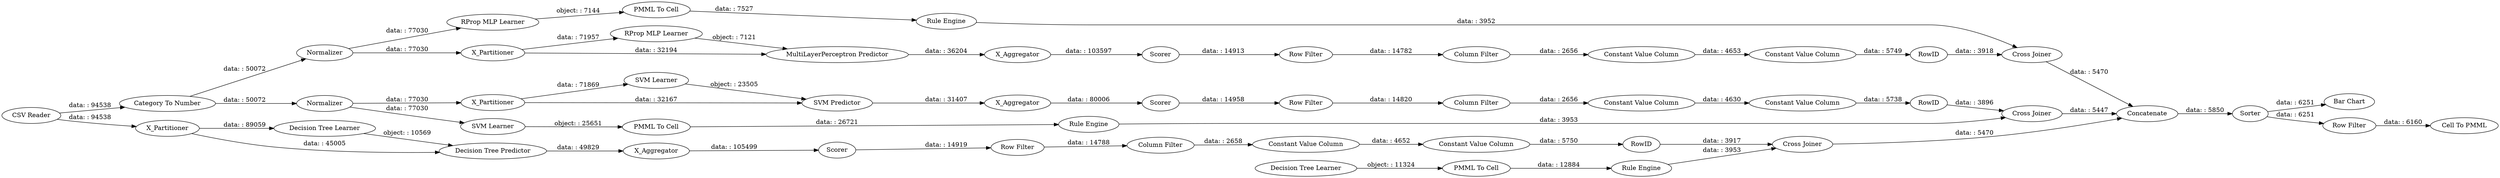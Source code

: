 digraph {
	"3741961649168292735_34" [label="Rule Engine"]
	"7884578633685018814_293" [label=RowID]
	"-8015264909127025766_38" [label="Cross Joiner"]
	"155228281236026550_59" [label="Bar Chart"]
	"2865652293625671281_32" [label="SVM Predictor"]
	"2865652293625671281_40" [label=Normalizer]
	"6605181040401596541_34" [label="PMML To Cell"]
	"-8970878208530158750_293" [label=RowID]
	"155228281236026550_54" [label="Cell To PMML"]
	"155228281236026550_52" [label=Sorter]
	"7884578633685018814_9" [label="Row Filter"]
	"-8015264909127025766_31" [label="RProp MLP Learner"]
	"7884578633685018814_294" [label="Column Filter"]
	"-8417700580483379815_9" [label="Row Filter"]
	"-4411167672653696520_31" [label="Decision Tree Learner"]
	"-8015264909127025766_7" [label=X_Aggregator]
	"-8015264909127025766_2" [label=X_Partitioner]
	"2865652293625671281_31" [label="SVM Learner"]
	"6605181040401596541_35" [label="Rule Engine"]
	"155228281236026550_60" [label=Concatenate]
	"6605181040401596541_33" [label="SVM Learner"]
	"-8970878208530158750_292" [label="Constant Value Column"]
	"-8015264909127025766_39" [label=Normalizer]
	"-4411167672653696520_32" [label="Decision Tree Predictor"]
	"-8417700580483379815_290" [label="Constant Value Column"]
	"2865652293625671281_41" [label=Scorer]
	"-8417700580483379815_292" [label="Constant Value Column"]
	"-8970878208530158750_294" [label="Column Filter"]
	"-8417700580483379815_293" [label=RowID]
	"-4411167672653696520_39" [label=Scorer]
	"2865652293625671281_2" [label=X_Partitioner]
	"-8015264909127025766_32" [label="MultiLayerPerceptron Predictor"]
	"155228281236026550_63" [label="CSV Reader"]
	"3741961649168292735_35" [label="RProp MLP Learner"]
	"7884578633685018814_290" [label="Constant Value Column"]
	"2865652293625671281_39" [label="Cross Joiner"]
	"-4411167672653696520_2" [label=X_Partitioner]
	"-2636597324425518232_33" [label="Decision Tree Learner"]
	"-8970878208530158750_290" [label="Constant Value Column"]
	"155228281236026550_58" [label="Category To Number"]
	"3741961649168292735_22" [label="PMML To Cell"]
	"-2636597324425518232_34" [label="Rule Engine"]
	"-8970878208530158750_9" [label="Row Filter"]
	"7884578633685018814_292" [label="Constant Value Column"]
	"2865652293625671281_7" [label=X_Aggregator]
	"-4411167672653696520_7" [label=X_Aggregator]
	"-4411167672653696520_38" [label="Cross Joiner"]
	"-8417700580483379815_294" [label="Column Filter"]
	"-8015264909127025766_40" [label=Scorer]
	"155228281236026550_53" [label="Row Filter"]
	"-2636597324425518232_28" [label="PMML To Cell"]
	"-8015264909127025766_31" -> "-8015264909127025766_32" [label="object: : 7121"]
	"-4411167672653696520_7" -> "-4411167672653696520_39" [label="data: : 105499"]
	"2865652293625671281_41" -> "-8970878208530158750_9" [label="data: : 14958"]
	"6605181040401596541_35" -> "2865652293625671281_39" [label="data: : 3953"]
	"2865652293625671281_7" -> "2865652293625671281_41" [label="data: : 80006"]
	"-8970878208530158750_292" -> "-8970878208530158750_293" [label="data: : 5738"]
	"155228281236026550_58" -> "2865652293625671281_40" [label="data: : 50072"]
	"155228281236026550_52" -> "155228281236026550_53" [label="data: : 6251"]
	"3741961649168292735_34" -> "-8015264909127025766_38" [label="data: : 3952"]
	"-8015264909127025766_39" -> "3741961649168292735_35" [label="data: : 77030"]
	"-8015264909127025766_2" -> "-8015264909127025766_32" [label="data: : 32194"]
	"155228281236026550_63" -> "-4411167672653696520_2" [label="data: : 94538"]
	"-4411167672653696520_2" -> "-4411167672653696520_31" [label="data: : 89059"]
	"-8970878208530158750_294" -> "-8970878208530158750_290" [label="data: : 2656"]
	"-8417700580483379815_293" -> "-8015264909127025766_38" [label="data: : 3918"]
	"3741961649168292735_35" -> "3741961649168292735_22" [label="object: : 7144"]
	"6605181040401596541_33" -> "6605181040401596541_34" [label="object: : 25651"]
	"-8015264909127025766_2" -> "-8015264909127025766_31" [label="data: : 71957"]
	"-8970878208530158750_293" -> "2865652293625671281_39" [label="data: : 3896"]
	"7884578633685018814_294" -> "7884578633685018814_290" [label="data: : 2658"]
	"-2636597324425518232_28" -> "-2636597324425518232_34" [label="data: : 12884"]
	"155228281236026550_52" -> "155228281236026550_59" [label="data: : 6251"]
	"155228281236026550_63" -> "155228281236026550_58" [label="data: : 94538"]
	"-8970878208530158750_9" -> "-8970878208530158750_294" [label="data: : 14820"]
	"-4411167672653696520_2" -> "-4411167672653696520_32" [label="data: : 45005"]
	"-4411167672653696520_39" -> "7884578633685018814_9" [label="data: : 14919"]
	"-8015264909127025766_38" -> "155228281236026550_60" [label="data: : 5470"]
	"-8015264909127025766_40" -> "-8417700580483379815_9" [label="data: : 14913"]
	"2865652293625671281_40" -> "6605181040401596541_33" [label="data: : 77030"]
	"-8417700580483379815_9" -> "-8417700580483379815_294" [label="data: : 14782"]
	"155228281236026550_58" -> "-8015264909127025766_39" [label="data: : 50072"]
	"3741961649168292735_22" -> "3741961649168292735_34" [label="data: : 7527"]
	"-4411167672653696520_31" -> "-4411167672653696520_32" [label="object: : 10569"]
	"155228281236026550_53" -> "155228281236026550_54" [label="data: : 6160"]
	"7884578633685018814_9" -> "7884578633685018814_294" [label="data: : 14788"]
	"-8015264909127025766_39" -> "-8015264909127025766_2" [label="data: : 77030"]
	"7884578633685018814_290" -> "7884578633685018814_292" [label="data: : 4652"]
	"-8970878208530158750_290" -> "-8970878208530158750_292" [label="data: : 4630"]
	"7884578633685018814_293" -> "-4411167672653696520_38" [label="data: : 3917"]
	"2865652293625671281_2" -> "2865652293625671281_31" [label="data: : 71869"]
	"-8417700580483379815_294" -> "-8417700580483379815_290" [label="data: : 2656"]
	"-8417700580483379815_292" -> "-8417700580483379815_293" [label="data: : 5749"]
	"6605181040401596541_34" -> "6605181040401596541_35" [label="data: : 26721"]
	"2865652293625671281_32" -> "2865652293625671281_7" [label="data: : 31407"]
	"-4411167672653696520_32" -> "-4411167672653696520_7" [label="data: : 49829"]
	"-8417700580483379815_290" -> "-8417700580483379815_292" [label="data: : 4653"]
	"-4411167672653696520_38" -> "155228281236026550_60" [label="data: : 5470"]
	"-2636597324425518232_34" -> "-4411167672653696520_38" [label="data: : 3953"]
	"-2636597324425518232_33" -> "-2636597324425518232_28" [label="object: : 11324"]
	"2865652293625671281_39" -> "155228281236026550_60" [label="data: : 5447"]
	"7884578633685018814_292" -> "7884578633685018814_293" [label="data: : 5750"]
	"2865652293625671281_2" -> "2865652293625671281_32" [label="data: : 32167"]
	"2865652293625671281_40" -> "2865652293625671281_2" [label="data: : 77030"]
	"-8015264909127025766_32" -> "-8015264909127025766_7" [label="data: : 36204"]
	"2865652293625671281_31" -> "2865652293625671281_32" [label="object: : 23505"]
	"155228281236026550_60" -> "155228281236026550_52" [label="data: : 5850"]
	"-8015264909127025766_7" -> "-8015264909127025766_40" [label="data: : 103597"]
	rankdir=LR
}
